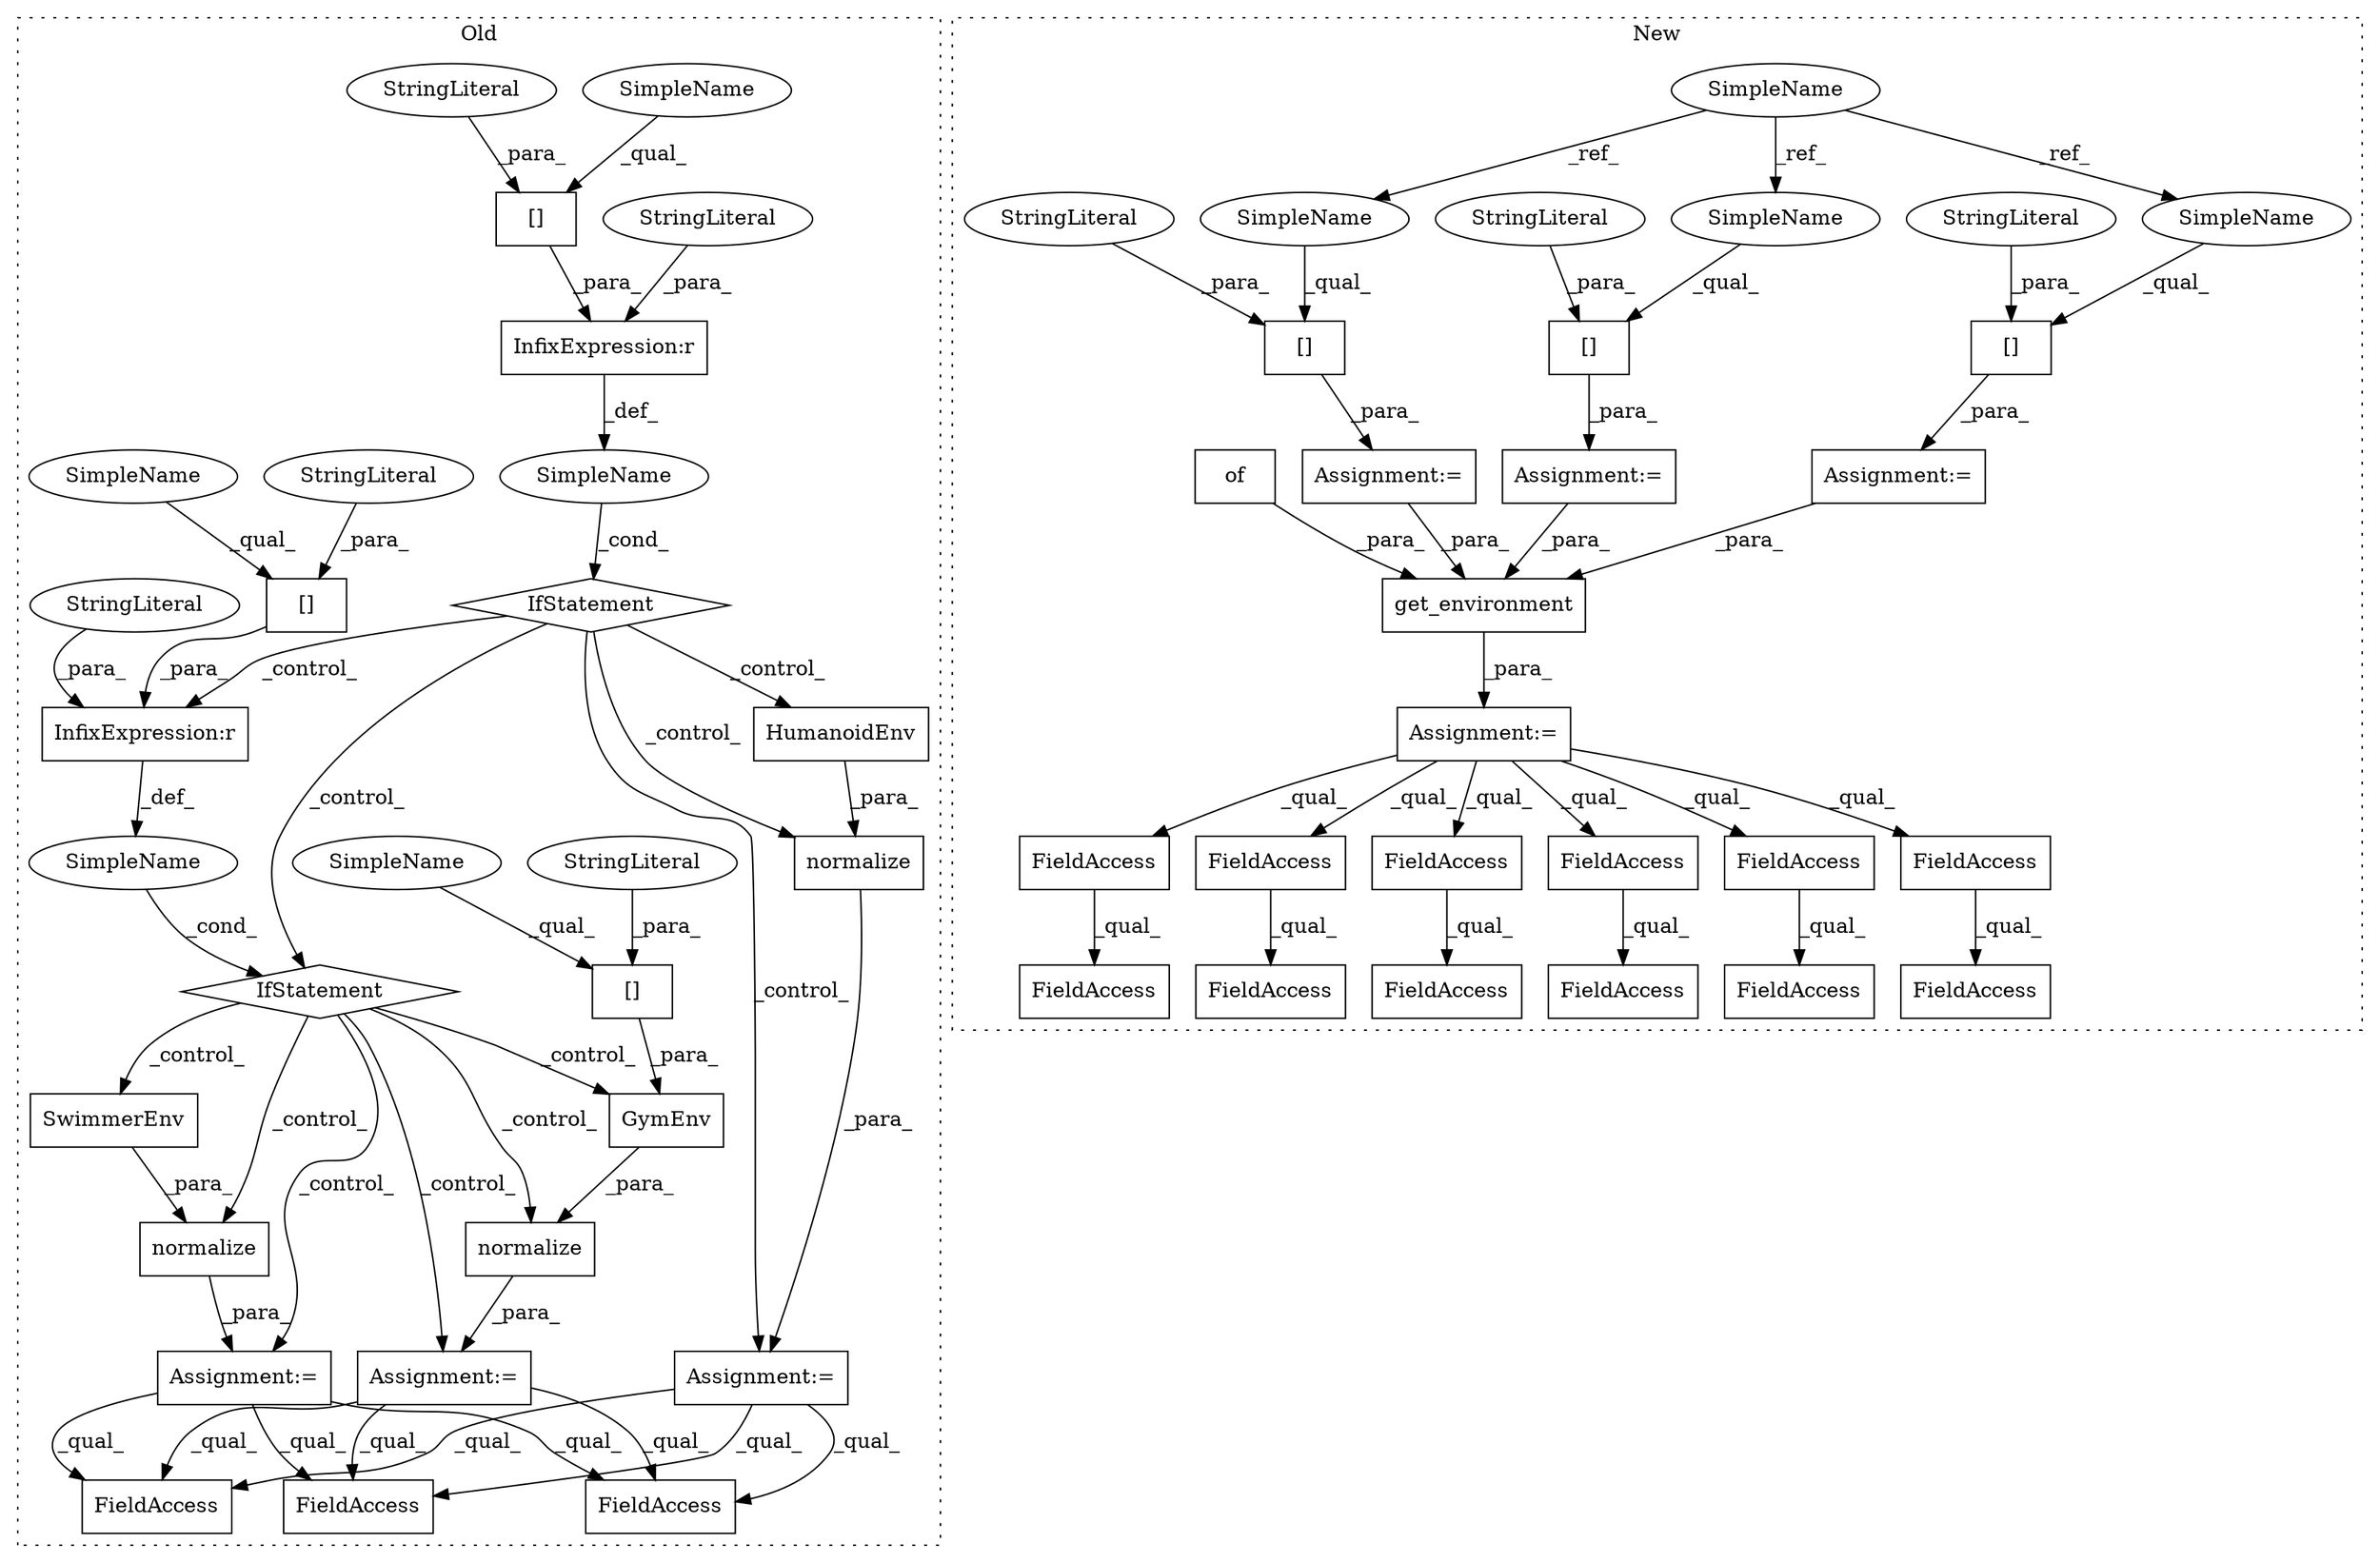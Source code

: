digraph G {
subgraph cluster0 {
1 [label="normalize" a="32" s="2636,2659" l="10,1" shape="box"];
4 [label="SimpleName" a="42" s="" l="" shape="ellipse"];
5 [label="normalize" a="32" s="2783,2820" l="10,1" shape="box"];
6 [label="SimpleName" a="42" s="" l="" shape="ellipse"];
7 [label="SwimmerEnv" a="32" s="2744" l="12" shape="box"];
8 [label="InfixExpression:r" a="27" s="2701" l="4" shape="box"];
9 [label="[]" a="2" s="2682,2700" l="8,1" shape="box"];
10 [label="StringLiteral" a="45" s="2705" l="15" shape="ellipse"];
11 [label="StringLiteral" a="45" s="2690" l="10" shape="ellipse"];
12 [label="InfixExpression:r" a="27" s="2602" l="4" shape="box"];
13 [label="[]" a="2" s="2583,2601" l="8,1" shape="box"];
14 [label="StringLiteral" a="45" s="2591" l="10" shape="ellipse"];
15 [label="StringLiteral" a="45" s="2606" l="16" shape="ellipse"];
16 [label="HumanoidEnv" a="32" s="2646" l="13" shape="box"];
18 [label="GymEnv" a="32" s="2793,2819" l="7,1" shape="box"];
19 [label="[]" a="2" s="2800,2818" l="8,1" shape="box"];
21 [label="FieldAccess" a="22" s="3187" l="8" shape="box"];
32 [label="normalize" a="32" s="2734,2756" l="10,1" shape="box"];
33 [label="IfStatement" a="25" s="2678,2720" l="4,2" shape="diamond"];
34 [label="StringLiteral" a="45" s="2808" l="10" shape="ellipse"];
35 [label="IfStatement" a="25" s="2579,2622" l="4,2" shape="diamond"];
42 [label="Assignment:=" a="7" s="2635" l="1" shape="box"];
45 [label="Assignment:=" a="7" s="2733" l="1" shape="box"];
49 [label="Assignment:=" a="7" s="2782" l="1" shape="box"];
50 [label="FieldAccess" a="22" s="3232" l="8" shape="box"];
51 [label="FieldAccess" a="22" s="3279" l="8" shape="box"];
55 [label="SimpleName" a="42" s="2583" l="7" shape="ellipse"];
56 [label="SimpleName" a="42" s="2800" l="7" shape="ellipse"];
57 [label="SimpleName" a="42" s="2682" l="7" shape="ellipse"];
label = "Old";
style="dotted";
}
subgraph cluster1 {
2 [label="get_environment" a="32" s="2310,2355" l="16,1" shape="box"];
3 [label="of" a="32" s="2351" l="4" shape="box"];
17 [label="FieldAccess" a="22" s="2939" l="16" shape="box"];
20 [label="FieldAccess" a="22" s="2758" l="27" shape="box"];
22 [label="FieldAccess" a="22" s="2786" l="22" shape="box"];
23 [label="FieldAccess" a="22" s="2786" l="16" shape="box"];
24 [label="FieldAccess" a="22" s="2758" l="21" shape="box"];
25 [label="FieldAccess" a="22" s="2939" l="22" shape="box"];
26 [label="FieldAccess" a="22" s="2442" l="22" shape="box"];
27 [label="FieldAccess" a="22" s="2414" l="27" shape="box"];
28 [label="FieldAccess" a="22" s="2911" l="21" shape="box"];
29 [label="FieldAccess" a="22" s="2414" l="21" shape="box"];
30 [label="FieldAccess" a="22" s="2442" l="16" shape="box"];
31 [label="FieldAccess" a="22" s="2911" l="27" shape="box"];
36 [label="Assignment:=" a="7" s="2254" l="1" shape="box"];
37 [label="[]" a="2" s="2255,2269" l="8,1" shape="box"];
38 [label="SimpleName" a="42" s="1758" l="7" shape="ellipse"];
39 [label="[]" a="2" s="2283,2299" l="8,1" shape="box"];
40 [label="StringLiteral" a="45" s="2263" l="6" shape="ellipse"];
41 [label="[]" a="2" s="2225,2243" l="8,1" shape="box"];
43 [label="StringLiteral" a="45" s="2291" l="8" shape="ellipse"];
44 [label="StringLiteral" a="45" s="2233" l="10" shape="ellipse"];
46 [label="Assignment:=" a="7" s="2309" l="1" shape="box"];
47 [label="Assignment:=" a="7" s="2224" l="1" shape="box"];
48 [label="Assignment:=" a="7" s="2282" l="1" shape="box"];
52 [label="SimpleName" a="42" s="2255" l="7" shape="ellipse"];
53 [label="SimpleName" a="42" s="2283" l="7" shape="ellipse"];
54 [label="SimpleName" a="42" s="2225" l="7" shape="ellipse"];
label = "New";
style="dotted";
}
1 -> 42 [label="_para_"];
2 -> 46 [label="_para_"];
3 -> 2 [label="_para_"];
4 -> 35 [label="_cond_"];
5 -> 49 [label="_para_"];
6 -> 33 [label="_cond_"];
7 -> 32 [label="_para_"];
8 -> 6 [label="_def_"];
9 -> 8 [label="_para_"];
10 -> 8 [label="_para_"];
11 -> 9 [label="_para_"];
12 -> 4 [label="_def_"];
13 -> 12 [label="_para_"];
14 -> 13 [label="_para_"];
15 -> 12 [label="_para_"];
16 -> 1 [label="_para_"];
17 -> 25 [label="_qual_"];
18 -> 5 [label="_para_"];
19 -> 18 [label="_para_"];
23 -> 22 [label="_qual_"];
24 -> 20 [label="_qual_"];
28 -> 31 [label="_qual_"];
29 -> 27 [label="_qual_"];
30 -> 26 [label="_qual_"];
32 -> 45 [label="_para_"];
33 -> 18 [label="_control_"];
33 -> 45 [label="_control_"];
33 -> 49 [label="_control_"];
33 -> 5 [label="_control_"];
33 -> 32 [label="_control_"];
33 -> 7 [label="_control_"];
34 -> 19 [label="_para_"];
35 -> 16 [label="_control_"];
35 -> 1 [label="_control_"];
35 -> 42 [label="_control_"];
35 -> 33 [label="_control_"];
35 -> 8 [label="_control_"];
36 -> 2 [label="_para_"];
37 -> 36 [label="_para_"];
38 -> 53 [label="_ref_"];
38 -> 54 [label="_ref_"];
38 -> 52 [label="_ref_"];
39 -> 48 [label="_para_"];
40 -> 37 [label="_para_"];
41 -> 47 [label="_para_"];
42 -> 51 [label="_qual_"];
42 -> 21 [label="_qual_"];
42 -> 50 [label="_qual_"];
43 -> 39 [label="_para_"];
44 -> 41 [label="_para_"];
45 -> 51 [label="_qual_"];
45 -> 21 [label="_qual_"];
45 -> 50 [label="_qual_"];
46 -> 28 [label="_qual_"];
46 -> 30 [label="_qual_"];
46 -> 23 [label="_qual_"];
46 -> 29 [label="_qual_"];
46 -> 24 [label="_qual_"];
46 -> 17 [label="_qual_"];
47 -> 2 [label="_para_"];
48 -> 2 [label="_para_"];
49 -> 21 [label="_qual_"];
49 -> 50 [label="_qual_"];
49 -> 51 [label="_qual_"];
52 -> 37 [label="_qual_"];
53 -> 39 [label="_qual_"];
54 -> 41 [label="_qual_"];
55 -> 13 [label="_qual_"];
56 -> 19 [label="_qual_"];
57 -> 9 [label="_qual_"];
}